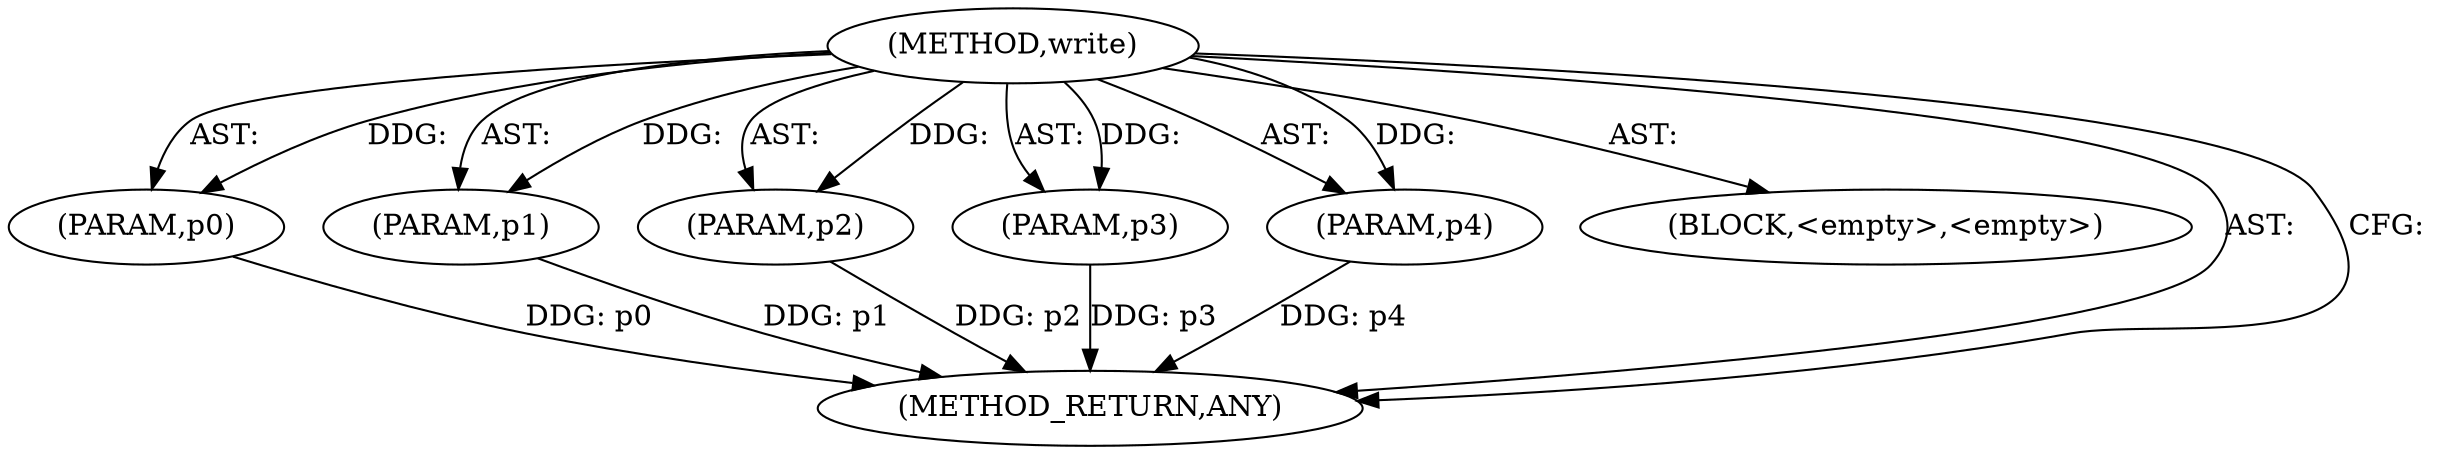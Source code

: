 digraph "write" {  
"111669149718" [label = <(METHOD,write)> ]
"115964117030" [label = <(PARAM,p0)> ]
"115964117031" [label = <(PARAM,p1)> ]
"115964117032" [label = <(PARAM,p2)> ]
"115964117033" [label = <(PARAM,p3)> ]
"115964117034" [label = <(PARAM,p4)> ]
"25769803820" [label = <(BLOCK,&lt;empty&gt;,&lt;empty&gt;)> ]
"128849018902" [label = <(METHOD_RETURN,ANY)> ]
  "111669149718" -> "115964117030"  [ label = "AST: "] 
  "111669149718" -> "115964117031"  [ label = "AST: "] 
  "111669149718" -> "25769803820"  [ label = "AST: "] 
  "111669149718" -> "115964117032"  [ label = "AST: "] 
  "111669149718" -> "128849018902"  [ label = "AST: "] 
  "111669149718" -> "115964117033"  [ label = "AST: "] 
  "111669149718" -> "115964117034"  [ label = "AST: "] 
  "111669149718" -> "128849018902"  [ label = "CFG: "] 
  "115964117030" -> "128849018902"  [ label = "DDG: p0"] 
  "115964117031" -> "128849018902"  [ label = "DDG: p1"] 
  "115964117032" -> "128849018902"  [ label = "DDG: p2"] 
  "115964117033" -> "128849018902"  [ label = "DDG: p3"] 
  "115964117034" -> "128849018902"  [ label = "DDG: p4"] 
  "111669149718" -> "115964117030"  [ label = "DDG: "] 
  "111669149718" -> "115964117031"  [ label = "DDG: "] 
  "111669149718" -> "115964117032"  [ label = "DDG: "] 
  "111669149718" -> "115964117033"  [ label = "DDG: "] 
  "111669149718" -> "115964117034"  [ label = "DDG: "] 
}
